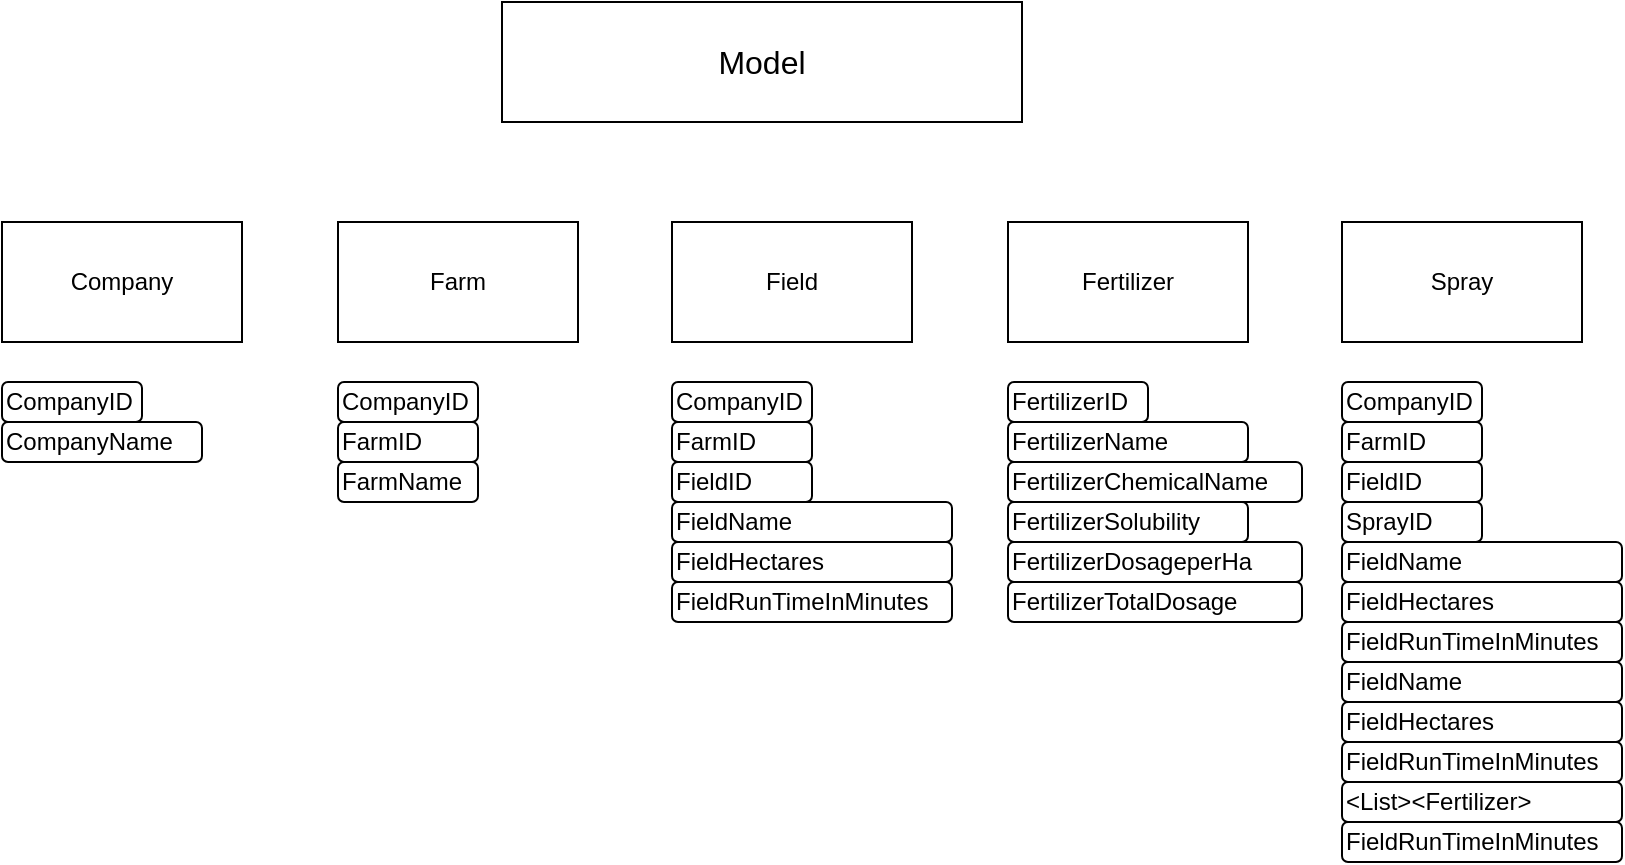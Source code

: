 <mxfile version="26.0.8">
  <diagram name="Page-1" id="rvxdswPpxdnA73cwBW_b">
    <mxGraphModel dx="880" dy="480" grid="1" gridSize="10" guides="1" tooltips="1" connect="1" arrows="1" fold="1" page="1" pageScale="1" pageWidth="827" pageHeight="1169" math="0" shadow="0">
      <root>
        <mxCell id="0" />
        <mxCell id="1" parent="0" />
        <mxCell id="4lTw-KqsmBAIjCPtbyVE-1" value="&lt;div&gt;&lt;font style=&quot;font-size: 16px;&quot;&gt;Model&lt;/font&gt;&lt;/div&gt;" style="rounded=0;whiteSpace=wrap;html=1;align=center;" vertex="1" parent="1">
          <mxGeometry x="260" y="10" width="260" height="60" as="geometry" />
        </mxCell>
        <mxCell id="4lTw-KqsmBAIjCPtbyVE-12" value="Company" style="rounded=0;whiteSpace=wrap;html=1;verticalAlign=middle;" vertex="1" parent="1">
          <mxGeometry x="10" y="120" width="120" height="60" as="geometry" />
        </mxCell>
        <mxCell id="4lTw-KqsmBAIjCPtbyVE-13" value="Farm" style="rounded=0;whiteSpace=wrap;html=1;verticalAlign=middle;" vertex="1" parent="1">
          <mxGeometry x="178" y="120" width="120" height="60" as="geometry" />
        </mxCell>
        <mxCell id="4lTw-KqsmBAIjCPtbyVE-14" value="Field" style="rounded=0;whiteSpace=wrap;html=1;verticalAlign=middle;" vertex="1" parent="1">
          <mxGeometry x="345" y="120" width="120" height="60" as="geometry" />
        </mxCell>
        <mxCell id="4lTw-KqsmBAIjCPtbyVE-20" value="&lt;div&gt;Fertilizer&lt;/div&gt;" style="rounded=0;whiteSpace=wrap;html=1;verticalAlign=middle;" vertex="1" parent="1">
          <mxGeometry x="513" y="120" width="120" height="60" as="geometry" />
        </mxCell>
        <mxCell id="4lTw-KqsmBAIjCPtbyVE-21" value="&lt;div&gt;Spray&lt;/div&gt;" style="rounded=0;whiteSpace=wrap;html=1;verticalAlign=middle;" vertex="1" parent="1">
          <mxGeometry x="680" y="120" width="120" height="60" as="geometry" />
        </mxCell>
        <mxCell id="4lTw-KqsmBAIjCPtbyVE-23" value="&lt;div&gt;CompanyID&lt;/div&gt;" style="rounded=1;whiteSpace=wrap;html=1;align=left;" vertex="1" parent="1">
          <mxGeometry x="10" y="200" width="70" height="20" as="geometry" />
        </mxCell>
        <mxCell id="4lTw-KqsmBAIjCPtbyVE-24" value="&lt;div&gt;CompanyID&lt;/div&gt;" style="rounded=1;whiteSpace=wrap;html=1;align=left;" vertex="1" parent="1">
          <mxGeometry x="178" y="200" width="70" height="20" as="geometry" />
        </mxCell>
        <mxCell id="4lTw-KqsmBAIjCPtbyVE-26" value="&lt;div&gt;CompanyID&lt;/div&gt;" style="rounded=1;whiteSpace=wrap;html=1;align=left;" vertex="1" parent="1">
          <mxGeometry x="345" y="200" width="70" height="20" as="geometry" />
        </mxCell>
        <mxCell id="4lTw-KqsmBAIjCPtbyVE-27" value="&lt;div&gt;FertilizerID&lt;/div&gt;" style="rounded=1;whiteSpace=wrap;html=1;align=left;" vertex="1" parent="1">
          <mxGeometry x="513" y="200" width="70" height="20" as="geometry" />
        </mxCell>
        <mxCell id="4lTw-KqsmBAIjCPtbyVE-31" value="&lt;div&gt;FarmName&lt;/div&gt;" style="rounded=1;whiteSpace=wrap;html=1;align=left;" vertex="1" parent="1">
          <mxGeometry x="178" y="240" width="70" height="20" as="geometry" />
        </mxCell>
        <mxCell id="4lTw-KqsmBAIjCPtbyVE-32" value="&lt;div&gt;CompanyName&lt;/div&gt;" style="rounded=1;whiteSpace=wrap;html=1;align=left;" vertex="1" parent="1">
          <mxGeometry x="10" y="220" width="100" height="20" as="geometry" />
        </mxCell>
        <mxCell id="4lTw-KqsmBAIjCPtbyVE-33" value="&lt;div&gt;FarmID&lt;/div&gt;" style="rounded=1;whiteSpace=wrap;html=1;align=left;" vertex="1" parent="1">
          <mxGeometry x="178" y="220" width="70" height="20" as="geometry" />
        </mxCell>
        <mxCell id="4lTw-KqsmBAIjCPtbyVE-34" value="&lt;div&gt;FarmID&lt;/div&gt;" style="rounded=1;whiteSpace=wrap;html=1;align=left;" vertex="1" parent="1">
          <mxGeometry x="345" y="220" width="70" height="20" as="geometry" />
        </mxCell>
        <mxCell id="4lTw-KqsmBAIjCPtbyVE-35" value="&lt;div&gt;FieldID&lt;/div&gt;" style="rounded=1;whiteSpace=wrap;html=1;align=left;" vertex="1" parent="1">
          <mxGeometry x="345" y="240" width="70" height="20" as="geometry" />
        </mxCell>
        <mxCell id="4lTw-KqsmBAIjCPtbyVE-40" value="&lt;div&gt;CompanyID&lt;/div&gt;" style="rounded=1;whiteSpace=wrap;html=1;align=left;" vertex="1" parent="1">
          <mxGeometry x="680" y="200" width="70" height="20" as="geometry" />
        </mxCell>
        <mxCell id="4lTw-KqsmBAIjCPtbyVE-41" value="&lt;div&gt;FarmID&lt;/div&gt;" style="rounded=1;whiteSpace=wrap;html=1;align=left;" vertex="1" parent="1">
          <mxGeometry x="680" y="220" width="70" height="20" as="geometry" />
        </mxCell>
        <mxCell id="4lTw-KqsmBAIjCPtbyVE-42" value="&lt;div&gt;FieldID&lt;/div&gt;" style="rounded=1;whiteSpace=wrap;html=1;align=left;" vertex="1" parent="1">
          <mxGeometry x="680" y="240" width="70" height="20" as="geometry" />
        </mxCell>
        <mxCell id="4lTw-KqsmBAIjCPtbyVE-43" value="&lt;div&gt;SprayID&lt;/div&gt;" style="rounded=1;whiteSpace=wrap;html=1;align=left;" vertex="1" parent="1">
          <mxGeometry x="680" y="260" width="70" height="20" as="geometry" />
        </mxCell>
        <mxCell id="4lTw-KqsmBAIjCPtbyVE-46" value="FieldName" style="rounded=1;whiteSpace=wrap;html=1;align=left;" vertex="1" parent="1">
          <mxGeometry x="345" y="260" width="140" height="20" as="geometry" />
        </mxCell>
        <mxCell id="4lTw-KqsmBAIjCPtbyVE-47" value="&lt;div&gt;FieldHectares&lt;/div&gt;" style="rounded=1;whiteSpace=wrap;html=1;align=left;" vertex="1" parent="1">
          <mxGeometry x="345" y="280" width="140" height="20" as="geometry" />
        </mxCell>
        <mxCell id="4lTw-KqsmBAIjCPtbyVE-48" value="FieldRunTimeInMinutes" style="rounded=1;whiteSpace=wrap;html=1;align=left;" vertex="1" parent="1">
          <mxGeometry x="345" y="300" width="140" height="20" as="geometry" />
        </mxCell>
        <mxCell id="4lTw-KqsmBAIjCPtbyVE-51" value="&lt;div&gt;FertilizerName&lt;/div&gt;" style="rounded=1;whiteSpace=wrap;html=1;align=left;" vertex="1" parent="1">
          <mxGeometry x="513" y="220" width="120" height="20" as="geometry" />
        </mxCell>
        <mxCell id="4lTw-KqsmBAIjCPtbyVE-53" value="FieldName" style="rounded=1;whiteSpace=wrap;html=1;align=left;" vertex="1" parent="1">
          <mxGeometry x="680" y="280" width="140" height="20" as="geometry" />
        </mxCell>
        <mxCell id="4lTw-KqsmBAIjCPtbyVE-54" value="&lt;div&gt;FieldHectares&lt;/div&gt;" style="rounded=1;whiteSpace=wrap;html=1;align=left;" vertex="1" parent="1">
          <mxGeometry x="680" y="300" width="140" height="20" as="geometry" />
        </mxCell>
        <mxCell id="4lTw-KqsmBAIjCPtbyVE-55" value="FieldRunTimeInMinutes" style="rounded=1;whiteSpace=wrap;html=1;align=left;" vertex="1" parent="1">
          <mxGeometry x="680" y="320" width="140" height="20" as="geometry" />
        </mxCell>
        <mxCell id="4lTw-KqsmBAIjCPtbyVE-56" value="FieldName" style="rounded=1;whiteSpace=wrap;html=1;align=left;" vertex="1" parent="1">
          <mxGeometry x="680" y="340" width="140" height="20" as="geometry" />
        </mxCell>
        <mxCell id="4lTw-KqsmBAIjCPtbyVE-57" value="&lt;div&gt;FieldHectares&lt;/div&gt;" style="rounded=1;whiteSpace=wrap;html=1;align=left;" vertex="1" parent="1">
          <mxGeometry x="680" y="360" width="140" height="20" as="geometry" />
        </mxCell>
        <mxCell id="4lTw-KqsmBAIjCPtbyVE-58" value="FieldRunTimeInMinutes" style="rounded=1;whiteSpace=wrap;html=1;align=left;" vertex="1" parent="1">
          <mxGeometry x="680" y="380" width="140" height="20" as="geometry" />
        </mxCell>
        <mxCell id="4lTw-KqsmBAIjCPtbyVE-59" value="FertilizerChemicalName" style="rounded=1;whiteSpace=wrap;html=1;align=left;" vertex="1" parent="1">
          <mxGeometry x="513" y="240" width="147" height="20" as="geometry" />
        </mxCell>
        <mxCell id="4lTw-KqsmBAIjCPtbyVE-60" value="&lt;div&gt;FertilizerSolubility&lt;/div&gt;" style="rounded=1;whiteSpace=wrap;html=1;align=left;" vertex="1" parent="1">
          <mxGeometry x="513" y="260" width="120" height="20" as="geometry" />
        </mxCell>
        <mxCell id="4lTw-KqsmBAIjCPtbyVE-61" value="&lt;div&gt;FertilizerDosageperHa&lt;/div&gt;" style="rounded=1;whiteSpace=wrap;html=1;align=left;" vertex="1" parent="1">
          <mxGeometry x="513" y="280" width="147" height="20" as="geometry" />
        </mxCell>
        <mxCell id="4lTw-KqsmBAIjCPtbyVE-62" value="&lt;div&gt;FertilizerTotalDosage&lt;/div&gt;" style="rounded=1;whiteSpace=wrap;html=1;align=left;" vertex="1" parent="1">
          <mxGeometry x="513" y="300" width="147" height="20" as="geometry" />
        </mxCell>
        <mxCell id="4lTw-KqsmBAIjCPtbyVE-63" value="&amp;lt;List&amp;gt;&amp;lt;Fertilizer&amp;gt;" style="rounded=1;whiteSpace=wrap;html=1;align=left;" vertex="1" parent="1">
          <mxGeometry x="680" y="400" width="140" height="20" as="geometry" />
        </mxCell>
        <mxCell id="4lTw-KqsmBAIjCPtbyVE-64" value="FieldRunTimeInMinutes" style="rounded=1;whiteSpace=wrap;html=1;align=left;" vertex="1" parent="1">
          <mxGeometry x="680" y="420" width="140" height="20" as="geometry" />
        </mxCell>
      </root>
    </mxGraphModel>
  </diagram>
</mxfile>

